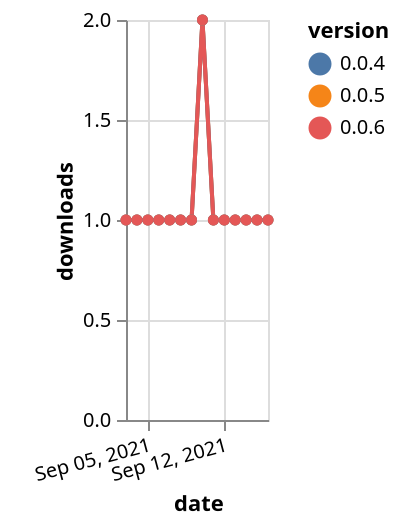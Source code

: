 {"$schema": "https://vega.github.io/schema/vega-lite/v5.json", "description": "A simple bar chart with embedded data.", "data": {"values": [{"date": "2021-09-03", "total": 214, "delta": 1, "version": "0.0.5"}, {"date": "2021-09-04", "total": 215, "delta": 1, "version": "0.0.5"}, {"date": "2021-09-05", "total": 216, "delta": 1, "version": "0.0.5"}, {"date": "2021-09-06", "total": 217, "delta": 1, "version": "0.0.5"}, {"date": "2021-09-07", "total": 218, "delta": 1, "version": "0.0.5"}, {"date": "2021-09-08", "total": 219, "delta": 1, "version": "0.0.5"}, {"date": "2021-09-09", "total": 220, "delta": 1, "version": "0.0.5"}, {"date": "2021-09-10", "total": 222, "delta": 2, "version": "0.0.5"}, {"date": "2021-09-11", "total": 223, "delta": 1, "version": "0.0.5"}, {"date": "2021-09-12", "total": 224, "delta": 1, "version": "0.0.5"}, {"date": "2021-09-13", "total": 225, "delta": 1, "version": "0.0.5"}, {"date": "2021-09-14", "total": 226, "delta": 1, "version": "0.0.5"}, {"date": "2021-09-15", "total": 227, "delta": 1, "version": "0.0.5"}, {"date": "2021-09-16", "total": 228, "delta": 1, "version": "0.0.5"}, {"date": "2021-09-03", "total": 267, "delta": 1, "version": "0.0.4"}, {"date": "2021-09-04", "total": 268, "delta": 1, "version": "0.0.4"}, {"date": "2021-09-05", "total": 269, "delta": 1, "version": "0.0.4"}, {"date": "2021-09-06", "total": 270, "delta": 1, "version": "0.0.4"}, {"date": "2021-09-07", "total": 271, "delta": 1, "version": "0.0.4"}, {"date": "2021-09-08", "total": 272, "delta": 1, "version": "0.0.4"}, {"date": "2021-09-09", "total": 273, "delta": 1, "version": "0.0.4"}, {"date": "2021-09-10", "total": 275, "delta": 2, "version": "0.0.4"}, {"date": "2021-09-11", "total": 276, "delta": 1, "version": "0.0.4"}, {"date": "2021-09-12", "total": 277, "delta": 1, "version": "0.0.4"}, {"date": "2021-09-13", "total": 278, "delta": 1, "version": "0.0.4"}, {"date": "2021-09-14", "total": 279, "delta": 1, "version": "0.0.4"}, {"date": "2021-09-15", "total": 280, "delta": 1, "version": "0.0.4"}, {"date": "2021-09-16", "total": 281, "delta": 1, "version": "0.0.4"}, {"date": "2021-09-03", "total": 238, "delta": 1, "version": "0.0.6"}, {"date": "2021-09-04", "total": 239, "delta": 1, "version": "0.0.6"}, {"date": "2021-09-05", "total": 240, "delta": 1, "version": "0.0.6"}, {"date": "2021-09-06", "total": 241, "delta": 1, "version": "0.0.6"}, {"date": "2021-09-07", "total": 242, "delta": 1, "version": "0.0.6"}, {"date": "2021-09-08", "total": 243, "delta": 1, "version": "0.0.6"}, {"date": "2021-09-09", "total": 244, "delta": 1, "version": "0.0.6"}, {"date": "2021-09-10", "total": 246, "delta": 2, "version": "0.0.6"}, {"date": "2021-09-11", "total": 247, "delta": 1, "version": "0.0.6"}, {"date": "2021-09-12", "total": 248, "delta": 1, "version": "0.0.6"}, {"date": "2021-09-13", "total": 249, "delta": 1, "version": "0.0.6"}, {"date": "2021-09-14", "total": 250, "delta": 1, "version": "0.0.6"}, {"date": "2021-09-15", "total": 251, "delta": 1, "version": "0.0.6"}, {"date": "2021-09-16", "total": 252, "delta": 1, "version": "0.0.6"}]}, "width": "container", "mark": {"type": "line", "point": {"filled": true}}, "encoding": {"x": {"field": "date", "type": "temporal", "timeUnit": "yearmonthdate", "title": "date", "axis": {"labelAngle": -15}}, "y": {"field": "delta", "type": "quantitative", "title": "downloads"}, "color": {"field": "version", "type": "nominal"}, "tooltip": {"field": "delta"}}}